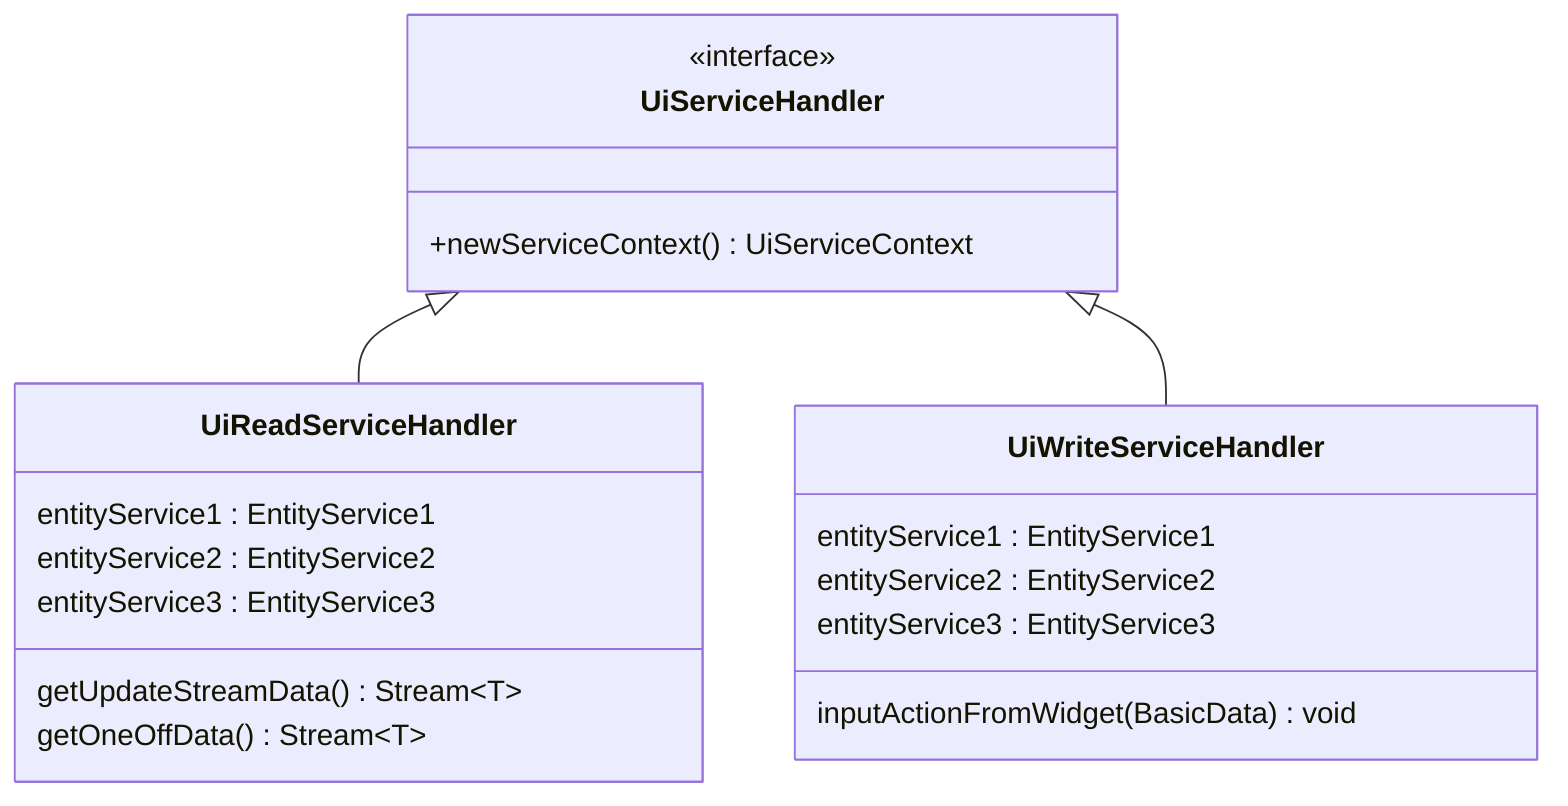 classDiagram
    class UiServiceHandler {
        <<interface>>
        +newServiceContext() UiServiceContext
    }

    class UiWriteServiceHandler {
        entityService1 : EntityService1
        entityService2 : EntityService2
        entityService3 : EntityService3
        
        inputActionFromWidget(BasicData) void
    }

    class UiReadServiceHandler {
        entityService1 : EntityService1
        entityService2 : EntityService2
        entityService3 : EntityService3

        getUpdateStreamData() Stream~T~
        getOneOffData() Stream~T~
    }

    UiServiceHandler <|-- UiReadServiceHandler

    UiServiceHandler <|-- UiWriteServiceHandler